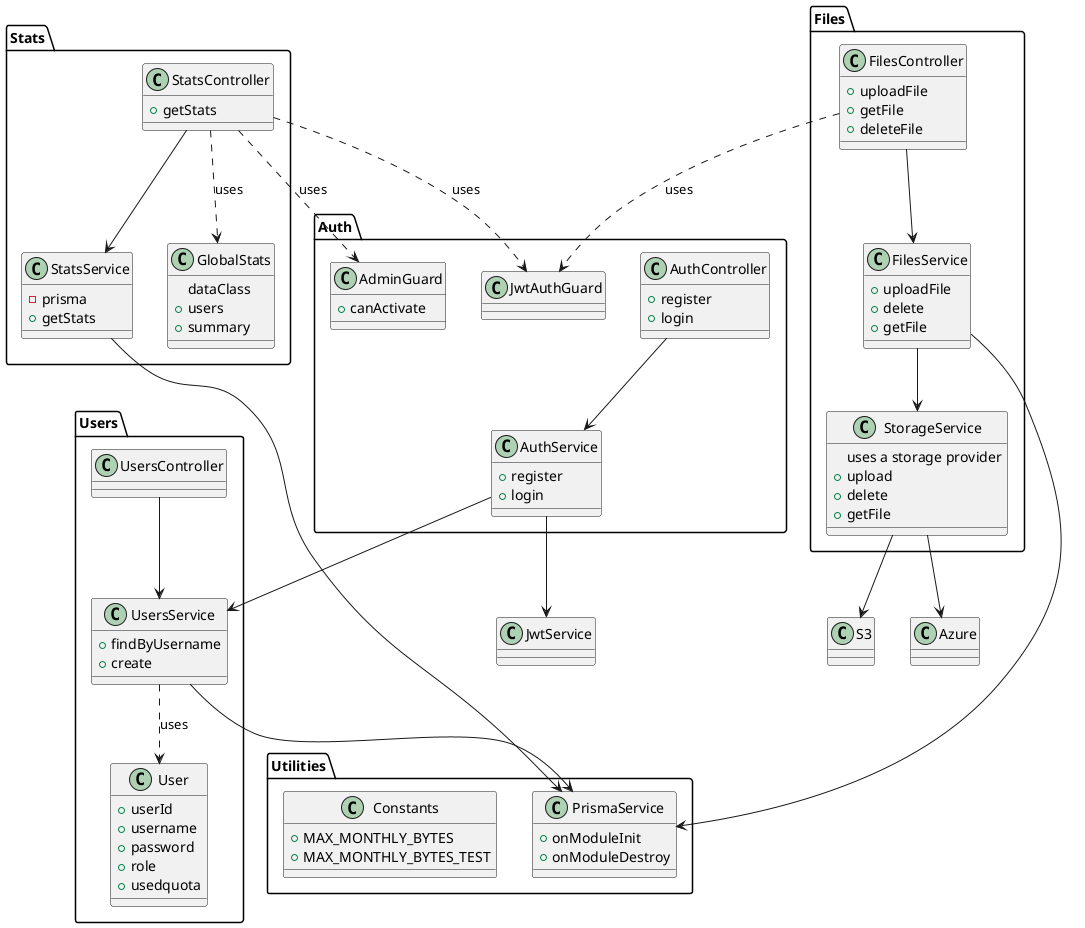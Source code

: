 @startuml


package "Auth" {
  class AuthController {
    +register
    +login
  }
  
  class AuthService {
    +register
    +login
  }
  
  class AdminGuard {
    +canActivate
  }
  
  class JwtAuthGuard {
  }
}

package "Users" {
  class UsersController {
  }
  
  class UsersService {
    +findByUsername
    +create
  }
  
  class User {
    +userId
    +username
    +password
    +role
    +usedquota
  }
}

package "Files" {
  class FilesController {
    +uploadFile
    +getFile
    +deleteFile
  }
  
  class FilesService {
    +uploadFile
    +delete
    +getFile
  }
  
  class StorageService {
    uses a storage provider
    +upload
    +delete
    +getFile
  }
}

package "Stats" {
  class StatsController {
    +getStats
  }
  
  class StatsService {
    -prisma
    +getStats
  }
  
  class GlobalStats {
    dataClass
    +users
    +summary
  }
}

package "Utilities" {
  class PrismaService {
    +onModuleInit
    +onModuleDestroy
  }
  
  class Constants {
    +MAX_MONTHLY_BYTES
    +MAX_MONTHLY_BYTES_TEST
  }
}

AuthController --> AuthService
AuthService --> UsersService
AuthService --> JwtService
StatsController --> StatsService
StatsController ..> AdminGuard: uses
StatsController ..> JwtAuthGuard: uses
StatsController ..> GlobalStats: uses
FilesController --> FilesService
FilesController ..> JwtAuthGuard: uses
UsersService ..> User: uses
UsersController --> UsersService
UsersService --> PrismaService
FilesService --> StorageService
FilesService --> PrismaService
StatsService --> PrismaService
StorageService --> S3
StorageService --> Azure

@enduml
